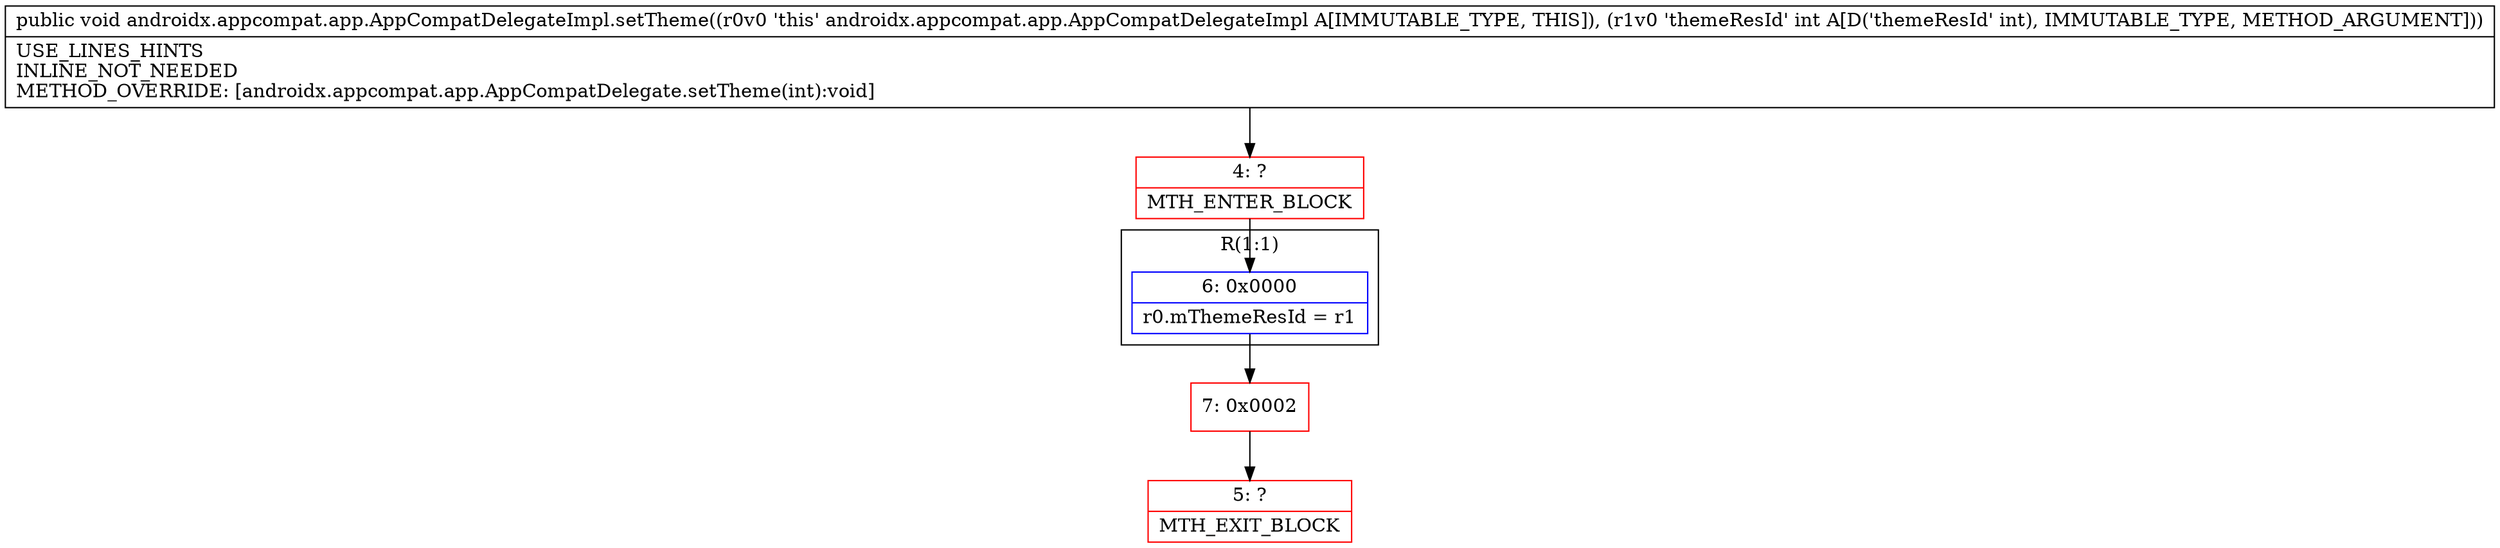 digraph "CFG forandroidx.appcompat.app.AppCompatDelegateImpl.setTheme(I)V" {
subgraph cluster_Region_244236865 {
label = "R(1:1)";
node [shape=record,color=blue];
Node_6 [shape=record,label="{6\:\ 0x0000|r0.mThemeResId = r1\l}"];
}
Node_4 [shape=record,color=red,label="{4\:\ ?|MTH_ENTER_BLOCK\l}"];
Node_7 [shape=record,color=red,label="{7\:\ 0x0002}"];
Node_5 [shape=record,color=red,label="{5\:\ ?|MTH_EXIT_BLOCK\l}"];
MethodNode[shape=record,label="{public void androidx.appcompat.app.AppCompatDelegateImpl.setTheme((r0v0 'this' androidx.appcompat.app.AppCompatDelegateImpl A[IMMUTABLE_TYPE, THIS]), (r1v0 'themeResId' int A[D('themeResId' int), IMMUTABLE_TYPE, METHOD_ARGUMENT]))  | USE_LINES_HINTS\lINLINE_NOT_NEEDED\lMETHOD_OVERRIDE: [androidx.appcompat.app.AppCompatDelegate.setTheme(int):void]\l}"];
MethodNode -> Node_4;Node_6 -> Node_7;
Node_4 -> Node_6;
Node_7 -> Node_5;
}

